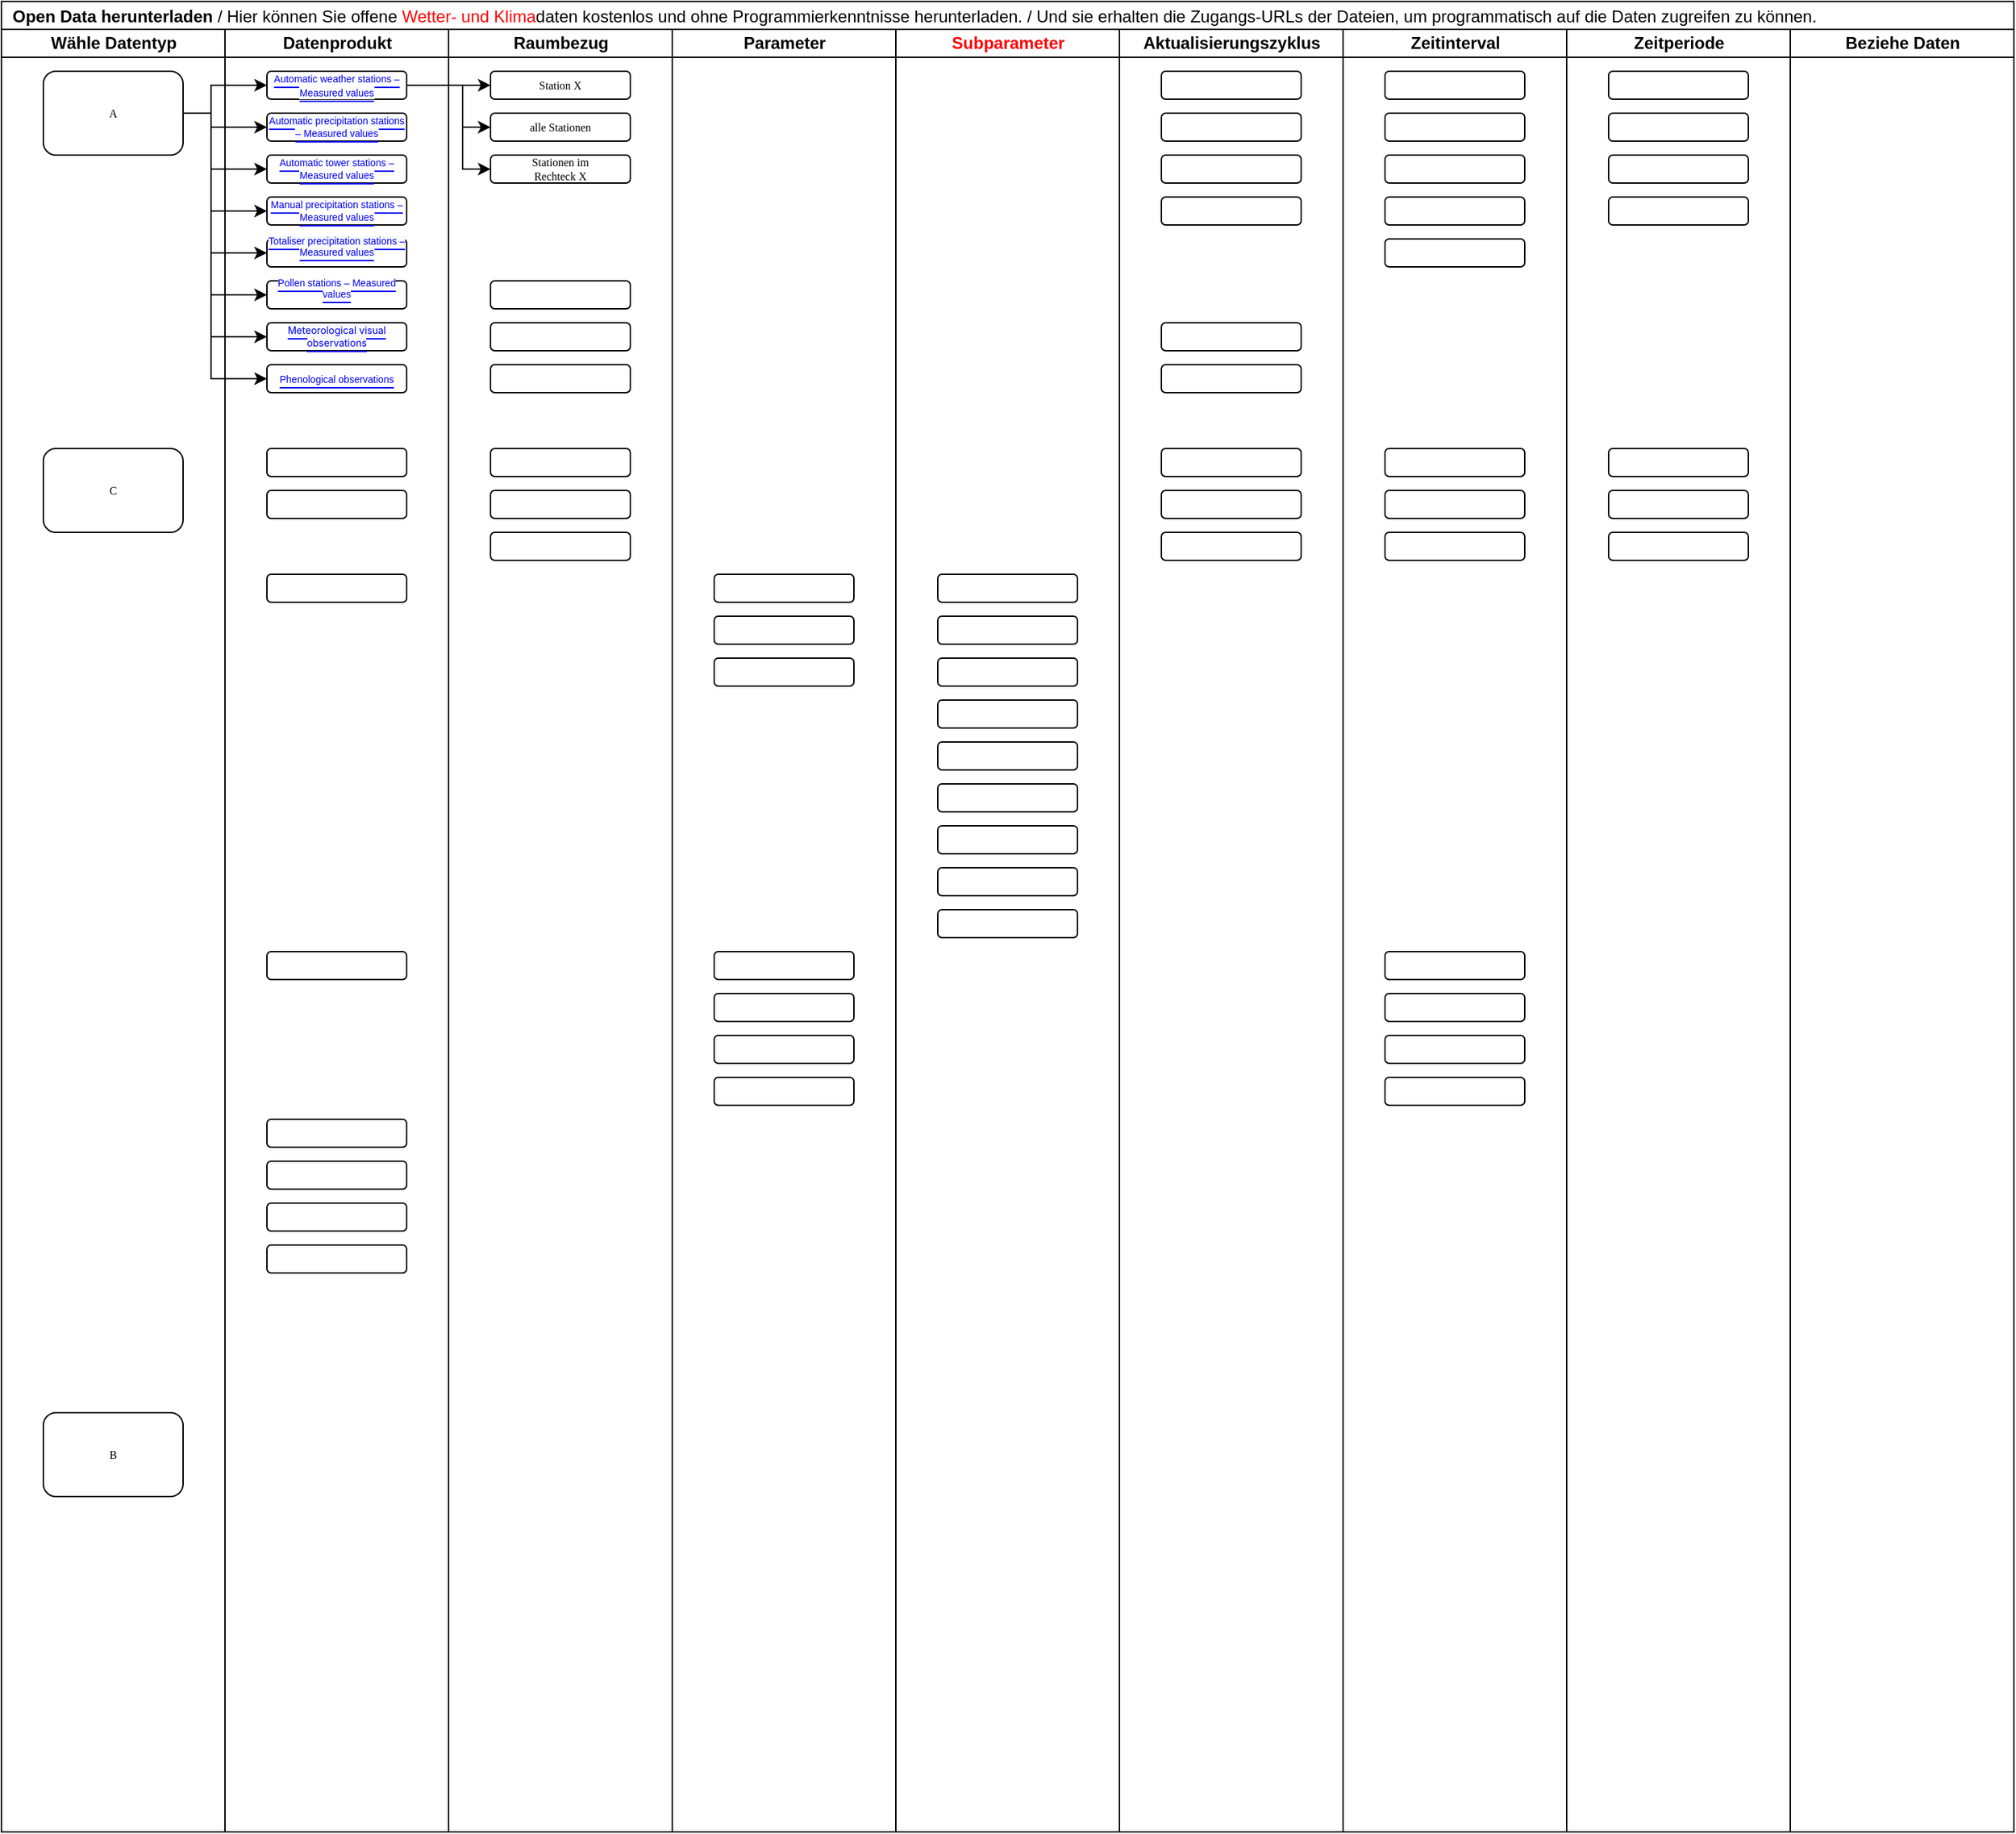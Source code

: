 <mxfile version="24.8.6">
  <diagram name="Page-1" id="74e2e168-ea6b-b213-b513-2b3c1d86103e">
    <mxGraphModel dx="998" dy="511" grid="1" gridSize="10" guides="1" tooltips="1" connect="1" arrows="1" fold="1" page="1" pageScale="1" pageWidth="1100" pageHeight="850" background="none" math="0" shadow="0">
      <root>
        <mxCell id="0" />
        <mxCell id="1" parent="0" />
        <mxCell id="77e6c97f196da883-1" value="&lt;font face=&quot;Helvetica&quot; style=&quot;font-size: 12px;&quot;&gt;Open Data herunterladen&lt;span style=&quot;font-weight: normal;&quot;&gt;&amp;nbsp;/&amp;nbsp;&lt;/span&gt;&lt;/font&gt;&lt;font face=&quot;Helvetica&quot;&gt;&lt;span style=&quot;font-size: 12px; font-weight: 400;&quot;&gt;Hier können Sie offene &lt;font color=&quot;#ff0000&quot;&gt;Wetter- und Klima&lt;/font&gt;daten kostenlos und ohne Programmierkenntnisse herunterladen. / Und sie erhalten die Zugangs-URLs der Dateien, um programmatisch auf die Daten zugreifen zu können.&lt;/span&gt;&lt;/font&gt;" style="swimlane;html=1;childLayout=stackLayout;startSize=20;rounded=0;shadow=0;labelBackgroundColor=none;strokeWidth=1;fontFamily=Verdana;fontSize=8;align=left;labelPosition=center;verticalLabelPosition=middle;verticalAlign=bottom;spacingTop=6;spacingLeft=6;whiteSpace=wrap;" parent="1" vertex="1">
          <mxGeometry x="80" y="40" width="1440" height="1310" as="geometry" />
        </mxCell>
        <mxCell id="77e6c97f196da883-2" value="Wähle Datentyp" style="swimlane;html=1;startSize=20;" parent="77e6c97f196da883-1" vertex="1">
          <mxGeometry y="20" width="160" height="1290" as="geometry" />
        </mxCell>
        <mxCell id="77e6c97f196da883-8" value="A" style="rounded=1;whiteSpace=wrap;html=1;shadow=0;labelBackgroundColor=none;strokeWidth=1;fontFamily=Verdana;fontSize=8;align=center;" parent="77e6c97f196da883-2" vertex="1">
          <mxGeometry x="30" y="30" width="100" height="60" as="geometry" />
        </mxCell>
        <mxCell id="77e6c97f196da883-9" value="C" style="rounded=1;whiteSpace=wrap;html=1;shadow=0;labelBackgroundColor=none;strokeWidth=1;fontFamily=Verdana;fontSize=8;align=center;" parent="77e6c97f196da883-2" vertex="1">
          <mxGeometry x="30" y="300" width="100" height="60" as="geometry" />
        </mxCell>
        <mxCell id="77e6c97f196da883-3" value="Datenprodukt" style="swimlane;html=1;startSize=20;" parent="77e6c97f196da883-1" vertex="1">
          <mxGeometry x="160" y="20" width="160" height="1290" as="geometry" />
        </mxCell>
        <mxCell id="77e6c97f196da883-11" value="&lt;a href=&quot;https://github.com/MeteoSwiss/opendata-ground-based-measurements/blob/main/README.md#a1---automatic-weather-stations---measured-values&quot; style=&quot;box-sizing: border-box; background-color: rgb(255, 255, 255); text-underline-offset: 0.2rem; margin-bottom: 0px; text-align: -webkit-left;&quot;&gt;&lt;font face=&quot;Helvetica&quot; style=&quot;font-size: 7px;&quot;&gt;Automatic weather stations – Measured values&lt;/font&gt;&lt;/a&gt;" style="rounded=1;whiteSpace=wrap;html=1;shadow=0;labelBackgroundColor=none;strokeWidth=1;fontFamily=Verdana;fontSize=8;align=center;fontColor=#6600CC;" parent="77e6c97f196da883-3" vertex="1">
          <mxGeometry x="30" y="30" width="100" height="20" as="geometry" />
        </mxCell>
        <mxCell id="eP5LJyJmx2GyEUPEJtx5-65" value="&lt;a href=&quot;https://github.com/MeteoSwiss/opendata-ground-based-measurements/blob/main/README.md#a2---automatic-precipitation-stations---measured-values&quot; style=&quot;box-sizing: border-box; background-color: rgb(246, 248, 250); outline: none; outline-offset: 0px; box-shadow: none; text-underline-offset: 0.2rem; margin-bottom: 0px; font-size: 7px; text-align: -webkit-left;&quot;&gt;Automatic precipitation stations – Measured values&lt;/a&gt;" style="rounded=1;whiteSpace=wrap;html=1;shadow=0;labelBackgroundColor=none;strokeWidth=1;fontFamily=Helvetica;fontSize=7;align=center;fontColor=#6600CC;" parent="77e6c97f196da883-3" vertex="1">
          <mxGeometry x="30" y="60" width="100" height="20" as="geometry" />
        </mxCell>
        <mxCell id="eP5LJyJmx2GyEUPEJtx5-66" value="&lt;a href=&quot;https://github.com/MeteoSwiss/opendata-ground-based-measurements/tree/main?tab=readme-ov-file#a3---automatic-tower-stations---measured-values&quot; style=&quot;box-sizing: border-box; background-color: rgb(255, 255, 255); text-underline-offset: 0.2rem; margin-bottom: 0px; font-size: 7px; text-align: -webkit-left;&quot;&gt;Automatic tower stations – Measured values&lt;/a&gt;" style="rounded=1;whiteSpace=wrap;html=1;shadow=0;labelBackgroundColor=none;strokeWidth=1;fontFamily=Helvetica;fontSize=7;align=center;fontColor=#6600CC;" parent="77e6c97f196da883-3" vertex="1">
          <mxGeometry x="30" y="90" width="100" height="20" as="geometry" />
        </mxCell>
        <mxCell id="eP5LJyJmx2GyEUPEJtx5-67" value="&lt;a href=&quot;https://github.com/MeteoSwiss/opendata-ground-based-measurements/blob/main/README.md#a5---manual-precipitation-stations---measured-values&quot; style=&quot;box-sizing: border-box; background-color: rgb(255, 255, 255); text-underline-offset: 0.2rem; margin-bottom: 0px; font-size: 7px; text-align: -webkit-left;&quot;&gt;Manual precipitation stations – Measured values&lt;/a&gt;" style="rounded=1;whiteSpace=wrap;html=1;shadow=0;labelBackgroundColor=none;strokeWidth=1;fontFamily=Helvetica;fontSize=7;align=center;fontColor=#6600CC;" parent="77e6c97f196da883-3" vertex="1">
          <mxGeometry x="30" y="120" width="100" height="20" as="geometry" />
        </mxCell>
        <UserObject label="&#xa;&lt;a href=&quot;https://github.com/MeteoSwiss/opendata-ground-based-measurements/blob/main/README.md#a6---totaliser-precipitation-stations---measured-values&quot; style=&quot;box-sizing: border-box; background-color: rgb(246, 248, 250); text-decoration: underline; text-underline-offset: 0.2rem; margin-bottom: 0px; font-size: 7px; font-style: normal; font-variant-ligatures: normal; font-variant-caps: normal; font-weight: 400; letter-spacing: normal; orphans: 2; text-align: -webkit-left; text-indent: 0px; text-transform: none; widows: 2; word-spacing: 0px; -webkit-text-stroke-width: 0px; white-space: normal;&quot;&gt;Totaliser precipitation stations – Measured values&lt;/a&gt;&#xa;&#xa;" link="&#xa;&lt;a style=&quot;box-sizing: border-box; background-color: rgb(246, 248, 250); color: var(--fgColor-accent, var(--color-accent-fg)); text-decoration: underline; text-underline-offset: 0.2rem; margin-bottom: 0px; font-family: -apple-system, BlinkMacSystemFont, &amp;quot;Segoe UI&amp;quot;, &amp;quot;Noto Sans&amp;quot;, Helvetica, Arial, sans-serif, &amp;quot;Apple Color Emoji&amp;quot;, &amp;quot;Segoe UI Emoji&amp;quot;; font-size: 16px; font-style: normal; font-variant-ligatures: normal; font-variant-caps: normal; font-weight: 400; letter-spacing: normal; orphans: 2; text-align: -webkit-left; text-indent: 0px; text-transform: none; widows: 2; word-spacing: 0px; -webkit-text-stroke-width: 0px; white-space: normal;&quot; href=&quot;https://github.com/MeteoSwiss/opendata-ground-based-measurements/blob/main/README.md#a6---totaliser-precipitation-stations---measured-values&quot;&gt;Totaliser precipitation stations – Measured values&lt;/a&gt;&#xa;&#xa;" id="eP5LJyJmx2GyEUPEJtx5-68">
          <mxCell style="rounded=1;whiteSpace=wrap;html=1;shadow=0;labelBackgroundColor=none;strokeWidth=1;fontFamily=Helvetica;fontSize=7;align=center;fontColor=#6600CC;" parent="77e6c97f196da883-3" vertex="1">
            <mxGeometry x="30" y="150" width="100" height="20" as="geometry" />
          </mxCell>
        </UserObject>
        <UserObject label="&#xa;&lt;a href=&quot;https://github.com/MeteoSwiss/opendata-ground-based-measurements/blob/main/README.md#a7---pollen-stations---measured-values&quot; style=&quot;box-sizing: border-box; background-color: rgb(255, 255, 255); text-decoration: underline; text-underline-offset: 0.2rem; margin-bottom: 0px; font-size: 7px; font-style: normal; font-variant-ligatures: normal; font-variant-caps: normal; font-weight: 400; letter-spacing: normal; orphans: 2; text-align: -webkit-left; text-indent: 0px; text-transform: none; widows: 2; word-spacing: 0px; -webkit-text-stroke-width: 0px; white-space: normal;&quot;&gt;Pollen stations – Measured values&lt;/a&gt;&#xa;&#xa;" link="&#xa;&lt;a style=&quot;box-sizing: border-box; background-color: rgb(255, 255, 255); color: var(--fgColor-accent, var(--color-accent-fg)); text-decoration: underline; text-underline-offset: 0.2rem; margin-bottom: 0px; font-family: -apple-system, BlinkMacSystemFont, &amp;quot;Segoe UI&amp;quot;, &amp;quot;Noto Sans&amp;quot;, Helvetica, Arial, sans-serif, &amp;quot;Apple Color Emoji&amp;quot;, &amp;quot;Segoe UI Emoji&amp;quot;; font-size: 16px; font-style: normal; font-variant-ligatures: normal; font-variant-caps: normal; font-weight: 400; letter-spacing: normal; orphans: 2; text-align: -webkit-left; text-indent: 0px; text-transform: none; widows: 2; word-spacing: 0px; -webkit-text-stroke-width: 0px; white-space: normal;&quot; href=&quot;https://github.com/MeteoSwiss/opendata-ground-based-measurements/blob/main/README.md#a7---pollen-stations---measured-values&quot;&gt;Pollen stations – Measured values&lt;/a&gt;&#xa;&#xa;" id="eP5LJyJmx2GyEUPEJtx5-69">
          <mxCell style="rounded=1;whiteSpace=wrap;html=1;shadow=0;labelBackgroundColor=none;strokeWidth=1;fontFamily=Helvetica;fontSize=7;align=center;fontColor=#6600CC;" parent="77e6c97f196da883-3" vertex="1">
            <mxGeometry x="30" y="180" width="100" height="20" as="geometry" />
          </mxCell>
        </UserObject>
        <mxCell id="eP5LJyJmx2GyEUPEJtx5-71" value="&lt;a href=&quot;https://github.com/MeteoSwiss/opendata-ground-based-measurements/blob/main/README.md#a9---phenological-observations&quot; style=&quot;box-sizing: border-box; background-color: rgb(255, 255, 255); text-underline-offset: 0.2rem; margin-bottom: 0px; text-align: -webkit-left;&quot;&gt;&lt;font face=&quot;Helvetica&quot; style=&quot;font-size: 7px;&quot;&gt;Phenological observations&lt;/font&gt;&lt;/a&gt;" style="rounded=1;whiteSpace=wrap;html=1;shadow=0;labelBackgroundColor=none;strokeWidth=1;fontFamily=Verdana;fontSize=8;align=center;fontColor=#6600CC;" parent="77e6c97f196da883-3" vertex="1">
          <mxGeometry x="30" y="240" width="100" height="20" as="geometry" />
        </mxCell>
        <mxCell id="eP5LJyJmx2GyEUPEJtx5-81" value="" style="rounded=1;whiteSpace=wrap;html=1;shadow=0;labelBackgroundColor=none;strokeWidth=1;fontFamily=Verdana;fontSize=8;align=center;" parent="77e6c97f196da883-3" vertex="1">
          <mxGeometry x="30" y="300" width="100" height="20" as="geometry" />
        </mxCell>
        <mxCell id="eP5LJyJmx2GyEUPEJtx5-82" value="" style="rounded=1;whiteSpace=wrap;html=1;shadow=0;labelBackgroundColor=none;strokeWidth=1;fontFamily=Verdana;fontSize=8;align=center;" parent="77e6c97f196da883-3" vertex="1">
          <mxGeometry x="30" y="330" width="100" height="20" as="geometry" />
        </mxCell>
        <mxCell id="eP5LJyJmx2GyEUPEJtx5-83" value="" style="rounded=1;whiteSpace=wrap;html=1;shadow=0;labelBackgroundColor=none;strokeWidth=1;fontFamily=Verdana;fontSize=8;align=center;" parent="77e6c97f196da883-3" vertex="1">
          <mxGeometry x="30" y="660" width="100" height="20" as="geometry" />
        </mxCell>
        <mxCell id="eP5LJyJmx2GyEUPEJtx5-84" value="" style="rounded=1;whiteSpace=wrap;html=1;shadow=0;labelBackgroundColor=none;strokeWidth=1;fontFamily=Verdana;fontSize=8;align=center;" parent="77e6c97f196da883-3" vertex="1">
          <mxGeometry x="30" y="390" width="100" height="20" as="geometry" />
        </mxCell>
        <mxCell id="eP5LJyJmx2GyEUPEJtx5-85" value="" style="rounded=1;whiteSpace=wrap;html=1;shadow=0;labelBackgroundColor=none;strokeWidth=1;fontFamily=Verdana;fontSize=8;align=center;" parent="77e6c97f196da883-3" vertex="1">
          <mxGeometry x="30" y="810" width="100" height="20" as="geometry" />
        </mxCell>
        <mxCell id="eP5LJyJmx2GyEUPEJtx5-86" value="" style="rounded=1;whiteSpace=wrap;html=1;shadow=0;labelBackgroundColor=none;strokeWidth=1;fontFamily=Verdana;fontSize=8;align=center;" parent="77e6c97f196da883-3" vertex="1">
          <mxGeometry x="30" y="840" width="100" height="20" as="geometry" />
        </mxCell>
        <mxCell id="eP5LJyJmx2GyEUPEJtx5-87" value="" style="rounded=1;whiteSpace=wrap;html=1;shadow=0;labelBackgroundColor=none;strokeWidth=1;fontFamily=Verdana;fontSize=8;align=center;" parent="77e6c97f196da883-3" vertex="1">
          <mxGeometry x="30" y="870" width="100" height="20" as="geometry" />
        </mxCell>
        <mxCell id="eP5LJyJmx2GyEUPEJtx5-88" value="" style="rounded=1;whiteSpace=wrap;html=1;shadow=0;labelBackgroundColor=none;strokeWidth=1;fontFamily=Verdana;fontSize=8;align=center;" parent="77e6c97f196da883-3" vertex="1">
          <mxGeometry x="30" y="780" width="100" height="20" as="geometry" />
        </mxCell>
        <mxCell id="eP5LJyJmx2GyEUPEJtx5-147" style="edgeStyle=orthogonalEdgeStyle;rounded=0;orthogonalLoop=1;jettySize=auto;html=1;exitX=0.5;exitY=1;exitDx=0;exitDy=0;" parent="77e6c97f196da883-3" source="eP5LJyJmx2GyEUPEJtx5-85" target="eP5LJyJmx2GyEUPEJtx5-85" edge="1">
          <mxGeometry relative="1" as="geometry" />
        </mxCell>
        <UserObject label="&lt;font style=&quot;font-size: 7px;&quot;&gt;&lt;a href=&quot;https://github.com/MeteoSwiss/opendata-ground-based-measurements/blob/main/README.md#a8---meteorological-visual-observations&quot; style=&quot;box-sizing: border-box; background-color: rgb(246, 248, 250); text-underline-offset: 0.2rem; margin-bottom: 0px; font-family: -apple-system, BlinkMacSystemFont, &amp;quot;Segoe UI&amp;quot;, &amp;quot;Noto Sans&amp;quot;, Helvetica, Arial, sans-serif, &amp;quot;Apple Color Emoji&amp;quot;, &amp;quot;Segoe UI Emoji&amp;quot;; text-align: -webkit-left;&quot;&gt;Meteorological visual observations&lt;/a&gt;&lt;/font&gt;" link="&#xa;&lt;a style=&quot;box-sizing: border-box; background-color: rgb(255, 255, 255); color: var(--fgColor-accent, var(--color-accent-fg)); text-decoration: underline; text-underline-offset: 0.2rem; margin-bottom: 0px; font-family: -apple-system, BlinkMacSystemFont, &amp;quot;Segoe UI&amp;quot;, &amp;quot;Noto Sans&amp;quot;, Helvetica, Arial, sans-serif, &amp;quot;Apple Color Emoji&amp;quot;, &amp;quot;Segoe UI Emoji&amp;quot;; font-size: 16px; font-style: normal; font-variant-ligatures: normal; font-variant-caps: normal; font-weight: 400; letter-spacing: normal; orphans: 2; text-align: -webkit-left; text-indent: 0px; text-transform: none; widows: 2; word-spacing: 0px; -webkit-text-stroke-width: 0px; white-space: normal;&quot; href=&quot;https://github.com/MeteoSwiss/opendata-ground-based-measurements/blob/main/README.md#a7---pollen-stations---measured-values&quot;&gt;Pollen stations – Measured values&lt;/a&gt;&#xa;&#xa;" id="ueO3nH0in7dyhTSUGhdQ-1">
          <mxCell style="rounded=1;whiteSpace=wrap;html=1;shadow=0;labelBackgroundColor=none;strokeWidth=1;fontFamily=Helvetica;fontSize=7;align=center;fontColor=#6600CC;" vertex="1" parent="77e6c97f196da883-3">
            <mxGeometry x="30" y="210" width="100" height="20" as="geometry" />
          </mxCell>
        </UserObject>
        <mxCell id="77e6c97f196da883-4" value="Raumbezug" style="swimlane;html=1;startSize=20;" parent="77e6c97f196da883-1" vertex="1">
          <mxGeometry x="320" y="20" width="160" height="1290" as="geometry" />
        </mxCell>
        <mxCell id="eP5LJyJmx2GyEUPEJtx5-101" value="Station X" style="rounded=1;whiteSpace=wrap;html=1;shadow=0;labelBackgroundColor=none;strokeWidth=1;fontFamily=Verdana;fontSize=8;align=center;" parent="77e6c97f196da883-4" vertex="1">
          <mxGeometry x="30" y="30" width="100" height="20" as="geometry" />
        </mxCell>
        <mxCell id="eP5LJyJmx2GyEUPEJtx5-102" value="alle Stationen" style="rounded=1;whiteSpace=wrap;html=1;shadow=0;labelBackgroundColor=none;strokeWidth=1;fontFamily=Verdana;fontSize=8;align=center;" parent="77e6c97f196da883-4" vertex="1">
          <mxGeometry x="30" y="60" width="100" height="20" as="geometry" />
        </mxCell>
        <mxCell id="eP5LJyJmx2GyEUPEJtx5-103" value="Stationen im &lt;br&gt;Rechteck X" style="rounded=1;whiteSpace=wrap;html=1;shadow=0;labelBackgroundColor=none;strokeWidth=1;fontFamily=Verdana;fontSize=8;align=center;" parent="77e6c97f196da883-4" vertex="1">
          <mxGeometry x="30" y="90" width="100" height="20" as="geometry" />
        </mxCell>
        <mxCell id="eP5LJyJmx2GyEUPEJtx5-108" value="" style="rounded=1;whiteSpace=wrap;html=1;shadow=0;labelBackgroundColor=none;strokeWidth=1;fontFamily=Verdana;fontSize=8;align=center;" parent="77e6c97f196da883-4" vertex="1">
          <mxGeometry x="30" y="180" width="100" height="20" as="geometry" />
        </mxCell>
        <mxCell id="eP5LJyJmx2GyEUPEJtx5-109" value="" style="rounded=1;whiteSpace=wrap;html=1;shadow=0;labelBackgroundColor=none;strokeWidth=1;fontFamily=Verdana;fontSize=8;align=center;" parent="77e6c97f196da883-4" vertex="1">
          <mxGeometry x="30" y="210" width="100" height="20" as="geometry" />
        </mxCell>
        <mxCell id="eP5LJyJmx2GyEUPEJtx5-110" value="" style="rounded=1;whiteSpace=wrap;html=1;shadow=0;labelBackgroundColor=none;strokeWidth=1;fontFamily=Verdana;fontSize=8;align=center;" parent="77e6c97f196da883-4" vertex="1">
          <mxGeometry x="30" y="240" width="100" height="20" as="geometry" />
        </mxCell>
        <mxCell id="eP5LJyJmx2GyEUPEJtx5-112" value="" style="rounded=1;whiteSpace=wrap;html=1;shadow=0;labelBackgroundColor=none;strokeWidth=1;fontFamily=Verdana;fontSize=8;align=center;" parent="77e6c97f196da883-4" vertex="1">
          <mxGeometry x="30" y="300" width="100" height="20" as="geometry" />
        </mxCell>
        <mxCell id="eP5LJyJmx2GyEUPEJtx5-113" value="" style="rounded=1;whiteSpace=wrap;html=1;shadow=0;labelBackgroundColor=none;strokeWidth=1;fontFamily=Verdana;fontSize=8;align=center;" parent="77e6c97f196da883-4" vertex="1">
          <mxGeometry x="30" y="330" width="100" height="20" as="geometry" />
        </mxCell>
        <mxCell id="eP5LJyJmx2GyEUPEJtx5-114" value="" style="rounded=1;whiteSpace=wrap;html=1;shadow=0;labelBackgroundColor=none;strokeWidth=1;fontFamily=Verdana;fontSize=8;align=center;" parent="77e6c97f196da883-4" vertex="1">
          <mxGeometry x="30" y="360" width="100" height="20" as="geometry" />
        </mxCell>
        <mxCell id="77e6c97f196da883-5" value="Parameter" style="swimlane;html=1;startSize=20;" parent="77e6c97f196da883-1" vertex="1">
          <mxGeometry x="480" y="20" width="160" height="1290" as="geometry" />
        </mxCell>
        <mxCell id="eP5LJyJmx2GyEUPEJtx5-89" value="" style="rounded=1;whiteSpace=wrap;html=1;shadow=0;labelBackgroundColor=none;strokeWidth=1;fontFamily=Verdana;fontSize=8;align=center;" parent="77e6c97f196da883-5" vertex="1">
          <mxGeometry x="30" y="450" width="100" height="20" as="geometry" />
        </mxCell>
        <mxCell id="eP5LJyJmx2GyEUPEJtx5-90" value="" style="rounded=1;whiteSpace=wrap;html=1;shadow=0;labelBackgroundColor=none;strokeWidth=1;fontFamily=Verdana;fontSize=8;align=center;" parent="77e6c97f196da883-5" vertex="1">
          <mxGeometry x="30" y="390" width="100" height="20" as="geometry" />
        </mxCell>
        <mxCell id="eP5LJyJmx2GyEUPEJtx5-91" value="" style="rounded=1;whiteSpace=wrap;html=1;shadow=0;labelBackgroundColor=none;strokeWidth=1;fontFamily=Verdana;fontSize=8;align=center;" parent="77e6c97f196da883-5" vertex="1">
          <mxGeometry x="30" y="420" width="100" height="20" as="geometry" />
        </mxCell>
        <mxCell id="eP5LJyJmx2GyEUPEJtx5-139" value="" style="rounded=1;whiteSpace=wrap;html=1;shadow=0;labelBackgroundColor=none;strokeWidth=1;fontFamily=Verdana;fontSize=8;align=center;" parent="77e6c97f196da883-5" vertex="1">
          <mxGeometry x="30" y="720" width="100" height="20" as="geometry" />
        </mxCell>
        <mxCell id="eP5LJyJmx2GyEUPEJtx5-140" value="" style="rounded=1;whiteSpace=wrap;html=1;shadow=0;labelBackgroundColor=none;strokeWidth=1;fontFamily=Verdana;fontSize=8;align=center;" parent="77e6c97f196da883-5" vertex="1">
          <mxGeometry x="30" y="750" width="100" height="20" as="geometry" />
        </mxCell>
        <mxCell id="eP5LJyJmx2GyEUPEJtx5-141" value="" style="rounded=1;whiteSpace=wrap;html=1;shadow=0;labelBackgroundColor=none;strokeWidth=1;fontFamily=Verdana;fontSize=8;align=center;" parent="77e6c97f196da883-5" vertex="1">
          <mxGeometry x="30" y="660" width="100" height="20" as="geometry" />
        </mxCell>
        <mxCell id="eP5LJyJmx2GyEUPEJtx5-142" value="" style="rounded=1;whiteSpace=wrap;html=1;shadow=0;labelBackgroundColor=none;strokeWidth=1;fontFamily=Verdana;fontSize=8;align=center;" parent="77e6c97f196da883-5" vertex="1">
          <mxGeometry x="30" y="690" width="100" height="20" as="geometry" />
        </mxCell>
        <mxCell id="77e6c97f196da883-6" value="&lt;font color=&quot;#ff0000&quot;&gt;Subparameter&lt;/font&gt;" style="swimlane;html=1;startSize=20;" parent="77e6c97f196da883-1" vertex="1">
          <mxGeometry x="640" y="20" width="160" height="1290" as="geometry" />
        </mxCell>
        <mxCell id="eP5LJyJmx2GyEUPEJtx5-92" value="" style="rounded=1;whiteSpace=wrap;html=1;shadow=0;labelBackgroundColor=none;strokeWidth=1;fontFamily=Verdana;fontSize=8;align=center;" parent="77e6c97f196da883-6" vertex="1">
          <mxGeometry x="30" y="630" width="100" height="20" as="geometry" />
        </mxCell>
        <mxCell id="eP5LJyJmx2GyEUPEJtx5-93" value="" style="rounded=1;whiteSpace=wrap;html=1;shadow=0;labelBackgroundColor=none;strokeWidth=1;fontFamily=Verdana;fontSize=8;align=center;" parent="77e6c97f196da883-6" vertex="1">
          <mxGeometry x="30" y="390" width="100" height="20" as="geometry" />
        </mxCell>
        <mxCell id="eP5LJyJmx2GyEUPEJtx5-94" value="" style="rounded=1;whiteSpace=wrap;html=1;shadow=0;labelBackgroundColor=none;strokeWidth=1;fontFamily=Verdana;fontSize=8;align=center;" parent="77e6c97f196da883-6" vertex="1">
          <mxGeometry x="30" y="420" width="100" height="20" as="geometry" />
        </mxCell>
        <mxCell id="eP5LJyJmx2GyEUPEJtx5-95" value="" style="rounded=1;whiteSpace=wrap;html=1;shadow=0;labelBackgroundColor=none;strokeWidth=1;fontFamily=Verdana;fontSize=8;align=center;" parent="77e6c97f196da883-6" vertex="1">
          <mxGeometry x="30" y="450" width="100" height="20" as="geometry" />
        </mxCell>
        <mxCell id="eP5LJyJmx2GyEUPEJtx5-96" value="" style="rounded=1;whiteSpace=wrap;html=1;shadow=0;labelBackgroundColor=none;strokeWidth=1;fontFamily=Verdana;fontSize=8;align=center;" parent="77e6c97f196da883-6" vertex="1">
          <mxGeometry x="30" y="480" width="100" height="20" as="geometry" />
        </mxCell>
        <mxCell id="eP5LJyJmx2GyEUPEJtx5-97" value="" style="rounded=1;whiteSpace=wrap;html=1;shadow=0;labelBackgroundColor=none;strokeWidth=1;fontFamily=Verdana;fontSize=8;align=center;" parent="77e6c97f196da883-6" vertex="1">
          <mxGeometry x="30" y="510" width="100" height="20" as="geometry" />
        </mxCell>
        <mxCell id="eP5LJyJmx2GyEUPEJtx5-98" value="" style="rounded=1;whiteSpace=wrap;html=1;shadow=0;labelBackgroundColor=none;strokeWidth=1;fontFamily=Verdana;fontSize=8;align=center;" parent="77e6c97f196da883-6" vertex="1">
          <mxGeometry x="30" y="540" width="100" height="20" as="geometry" />
        </mxCell>
        <mxCell id="eP5LJyJmx2GyEUPEJtx5-99" value="" style="rounded=1;whiteSpace=wrap;html=1;shadow=0;labelBackgroundColor=none;strokeWidth=1;fontFamily=Verdana;fontSize=8;align=center;" parent="77e6c97f196da883-6" vertex="1">
          <mxGeometry x="30" y="570" width="100" height="20" as="geometry" />
        </mxCell>
        <mxCell id="eP5LJyJmx2GyEUPEJtx5-100" value="" style="rounded=1;whiteSpace=wrap;html=1;shadow=0;labelBackgroundColor=none;strokeWidth=1;fontFamily=Verdana;fontSize=8;align=center;" parent="77e6c97f196da883-6" vertex="1">
          <mxGeometry x="30" y="600" width="100" height="20" as="geometry" />
        </mxCell>
        <mxCell id="77e6c97f196da883-7" value="Aktualisierungszyklus" style="swimlane;html=1;startSize=20;" parent="77e6c97f196da883-1" vertex="1">
          <mxGeometry x="800" y="20" width="160" height="1290" as="geometry" />
        </mxCell>
        <mxCell id="eP5LJyJmx2GyEUPEJtx5-115" value="" style="rounded=1;whiteSpace=wrap;html=1;shadow=0;labelBackgroundColor=none;strokeWidth=1;fontFamily=Verdana;fontSize=8;align=center;" parent="77e6c97f196da883-7" vertex="1">
          <mxGeometry x="30" y="30" width="100" height="20" as="geometry" />
        </mxCell>
        <mxCell id="eP5LJyJmx2GyEUPEJtx5-116" value="" style="rounded=1;whiteSpace=wrap;html=1;shadow=0;labelBackgroundColor=none;strokeWidth=1;fontFamily=Verdana;fontSize=8;align=center;" parent="77e6c97f196da883-7" vertex="1">
          <mxGeometry x="30" y="60" width="100" height="20" as="geometry" />
        </mxCell>
        <mxCell id="eP5LJyJmx2GyEUPEJtx5-117" value="" style="rounded=1;whiteSpace=wrap;html=1;shadow=0;labelBackgroundColor=none;strokeWidth=1;fontFamily=Verdana;fontSize=8;align=center;" parent="77e6c97f196da883-7" vertex="1">
          <mxGeometry x="30" y="90" width="100" height="20" as="geometry" />
        </mxCell>
        <mxCell id="eP5LJyJmx2GyEUPEJtx5-118" value="" style="rounded=1;whiteSpace=wrap;html=1;shadow=0;labelBackgroundColor=none;strokeWidth=1;fontFamily=Verdana;fontSize=8;align=center;" parent="77e6c97f196da883-7" vertex="1">
          <mxGeometry x="30" y="120" width="100" height="20" as="geometry" />
        </mxCell>
        <mxCell id="eP5LJyJmx2GyEUPEJtx5-119" value="" style="rounded=1;whiteSpace=wrap;html=1;shadow=0;labelBackgroundColor=none;strokeWidth=1;fontFamily=Verdana;fontSize=8;align=center;" parent="77e6c97f196da883-7" vertex="1">
          <mxGeometry x="30" y="210" width="100" height="20" as="geometry" />
        </mxCell>
        <mxCell id="eP5LJyJmx2GyEUPEJtx5-120" value="" style="rounded=1;whiteSpace=wrap;html=1;shadow=0;labelBackgroundColor=none;strokeWidth=1;fontFamily=Verdana;fontSize=8;align=center;" parent="77e6c97f196da883-7" vertex="1">
          <mxGeometry x="30" y="240" width="100" height="20" as="geometry" />
        </mxCell>
        <mxCell id="eP5LJyJmx2GyEUPEJtx5-121" value="" style="rounded=1;whiteSpace=wrap;html=1;shadow=0;labelBackgroundColor=none;strokeWidth=1;fontFamily=Verdana;fontSize=8;align=center;" parent="77e6c97f196da883-7" vertex="1">
          <mxGeometry x="30" y="300" width="100" height="20" as="geometry" />
        </mxCell>
        <mxCell id="eP5LJyJmx2GyEUPEJtx5-122" value="" style="rounded=1;whiteSpace=wrap;html=1;shadow=0;labelBackgroundColor=none;strokeWidth=1;fontFamily=Verdana;fontSize=8;align=center;" parent="77e6c97f196da883-7" vertex="1">
          <mxGeometry x="30" y="330" width="100" height="20" as="geometry" />
        </mxCell>
        <mxCell id="eP5LJyJmx2GyEUPEJtx5-123" value="" style="rounded=1;whiteSpace=wrap;html=1;shadow=0;labelBackgroundColor=none;strokeWidth=1;fontFamily=Verdana;fontSize=8;align=center;" parent="77e6c97f196da883-7" vertex="1">
          <mxGeometry x="30" y="360" width="100" height="20" as="geometry" />
        </mxCell>
        <mxCell id="eP5LJyJmx2GyEUPEJtx5-73" style="edgeStyle=orthogonalEdgeStyle;rounded=0;orthogonalLoop=1;jettySize=auto;html=1;entryX=0;entryY=0.5;entryDx=0;entryDy=0;" parent="77e6c97f196da883-1" source="77e6c97f196da883-8" target="eP5LJyJmx2GyEUPEJtx5-65" edge="1">
          <mxGeometry relative="1" as="geometry">
            <Array as="points">
              <mxPoint x="150" y="80" />
              <mxPoint x="150" y="90" />
            </Array>
          </mxGeometry>
        </mxCell>
        <mxCell id="eP5LJyJmx2GyEUPEJtx5-74" style="edgeStyle=orthogonalEdgeStyle;rounded=0;orthogonalLoop=1;jettySize=auto;html=1;entryX=0;entryY=0.5;entryDx=0;entryDy=0;" parent="77e6c97f196da883-1" source="77e6c97f196da883-8" target="77e6c97f196da883-11" edge="1">
          <mxGeometry relative="1" as="geometry">
            <Array as="points">
              <mxPoint x="150" y="80" />
              <mxPoint x="150" y="60" />
            </Array>
          </mxGeometry>
        </mxCell>
        <mxCell id="eP5LJyJmx2GyEUPEJtx5-75" style="edgeStyle=orthogonalEdgeStyle;rounded=0;orthogonalLoop=1;jettySize=auto;html=1;entryX=0;entryY=0.5;entryDx=0;entryDy=0;" parent="77e6c97f196da883-1" source="77e6c97f196da883-8" target="eP5LJyJmx2GyEUPEJtx5-66" edge="1">
          <mxGeometry relative="1" as="geometry">
            <Array as="points">
              <mxPoint x="150" y="80" />
              <mxPoint x="150" y="120" />
            </Array>
          </mxGeometry>
        </mxCell>
        <mxCell id="eP5LJyJmx2GyEUPEJtx5-76" style="edgeStyle=orthogonalEdgeStyle;rounded=0;orthogonalLoop=1;jettySize=auto;html=1;entryX=0;entryY=0.5;entryDx=0;entryDy=0;" parent="77e6c97f196da883-1" source="77e6c97f196da883-8" target="eP5LJyJmx2GyEUPEJtx5-67" edge="1">
          <mxGeometry relative="1" as="geometry">
            <Array as="points">
              <mxPoint x="150" y="80" />
              <mxPoint x="150" y="150" />
            </Array>
          </mxGeometry>
        </mxCell>
        <mxCell id="eP5LJyJmx2GyEUPEJtx5-77" style="edgeStyle=orthogonalEdgeStyle;rounded=0;orthogonalLoop=1;jettySize=auto;html=1;entryX=0;entryY=0.5;entryDx=0;entryDy=0;" parent="77e6c97f196da883-1" source="77e6c97f196da883-8" target="eP5LJyJmx2GyEUPEJtx5-68" edge="1">
          <mxGeometry relative="1" as="geometry">
            <Array as="points">
              <mxPoint x="150" y="80" />
              <mxPoint x="150" y="180" />
            </Array>
          </mxGeometry>
        </mxCell>
        <mxCell id="eP5LJyJmx2GyEUPEJtx5-78" style="edgeStyle=orthogonalEdgeStyle;rounded=0;orthogonalLoop=1;jettySize=auto;html=1;entryX=0;entryY=0.5;entryDx=0;entryDy=0;" parent="77e6c97f196da883-1" source="77e6c97f196da883-8" target="eP5LJyJmx2GyEUPEJtx5-69" edge="1">
          <mxGeometry relative="1" as="geometry">
            <Array as="points">
              <mxPoint x="150" y="80" />
              <mxPoint x="150" y="210" />
            </Array>
          </mxGeometry>
        </mxCell>
        <mxCell id="eP5LJyJmx2GyEUPEJtx5-79" style="edgeStyle=orthogonalEdgeStyle;rounded=0;orthogonalLoop=1;jettySize=auto;html=1;entryX=0;entryY=0.5;entryDx=0;entryDy=0;" parent="77e6c97f196da883-1" source="77e6c97f196da883-8" edge="1">
          <mxGeometry relative="1" as="geometry">
            <Array as="points">
              <mxPoint x="150" y="80" />
              <mxPoint x="150" y="240" />
            </Array>
            <mxPoint x="190" y="240" as="targetPoint" />
          </mxGeometry>
        </mxCell>
        <mxCell id="eP5LJyJmx2GyEUPEJtx5-80" style="edgeStyle=orthogonalEdgeStyle;rounded=0;orthogonalLoop=1;jettySize=auto;html=1;entryX=0;entryY=0.5;entryDx=0;entryDy=0;" parent="77e6c97f196da883-1" source="77e6c97f196da883-8" target="eP5LJyJmx2GyEUPEJtx5-71" edge="1">
          <mxGeometry relative="1" as="geometry">
            <Array as="points">
              <mxPoint x="150" y="80" />
              <mxPoint x="150" y="270" />
            </Array>
          </mxGeometry>
        </mxCell>
        <mxCell id="eP5LJyJmx2GyEUPEJtx5-105" style="edgeStyle=orthogonalEdgeStyle;rounded=0;orthogonalLoop=1;jettySize=auto;html=1;entryX=0;entryY=0.5;entryDx=0;entryDy=0;" parent="77e6c97f196da883-1" source="77e6c97f196da883-11" target="eP5LJyJmx2GyEUPEJtx5-101" edge="1">
          <mxGeometry relative="1" as="geometry" />
        </mxCell>
        <mxCell id="eP5LJyJmx2GyEUPEJtx5-106" style="edgeStyle=orthogonalEdgeStyle;rounded=0;orthogonalLoop=1;jettySize=auto;html=1;entryX=0;entryY=0.5;entryDx=0;entryDy=0;" parent="77e6c97f196da883-1" source="77e6c97f196da883-11" target="eP5LJyJmx2GyEUPEJtx5-102" edge="1">
          <mxGeometry relative="1" as="geometry">
            <Array as="points">
              <mxPoint x="330" y="60" />
              <mxPoint x="330" y="90" />
            </Array>
          </mxGeometry>
        </mxCell>
        <mxCell id="eP5LJyJmx2GyEUPEJtx5-107" style="edgeStyle=orthogonalEdgeStyle;rounded=0;orthogonalLoop=1;jettySize=auto;html=1;entryX=0;entryY=0.5;entryDx=0;entryDy=0;" parent="77e6c97f196da883-1" source="77e6c97f196da883-11" target="eP5LJyJmx2GyEUPEJtx5-103" edge="1">
          <mxGeometry relative="1" as="geometry">
            <Array as="points">
              <mxPoint x="330" y="60" />
              <mxPoint x="330" y="120" />
            </Array>
          </mxGeometry>
        </mxCell>
        <mxCell id="eP5LJyJmx2GyEUPEJtx5-1" value="Zeitinterval" style="swimlane;html=1;startSize=20;" parent="77e6c97f196da883-1" vertex="1">
          <mxGeometry x="960" y="20" width="160" height="1290" as="geometry" />
        </mxCell>
        <mxCell id="eP5LJyJmx2GyEUPEJtx5-124" value="" style="rounded=1;whiteSpace=wrap;html=1;shadow=0;labelBackgroundColor=none;strokeWidth=1;fontFamily=Verdana;fontSize=8;align=center;" parent="eP5LJyJmx2GyEUPEJtx5-1" vertex="1">
          <mxGeometry x="30" y="30" width="100" height="20" as="geometry" />
        </mxCell>
        <mxCell id="eP5LJyJmx2GyEUPEJtx5-125" value="" style="rounded=1;whiteSpace=wrap;html=1;shadow=0;labelBackgroundColor=none;strokeWidth=1;fontFamily=Verdana;fontSize=8;align=center;" parent="eP5LJyJmx2GyEUPEJtx5-1" vertex="1">
          <mxGeometry x="30" y="60" width="100" height="20" as="geometry" />
        </mxCell>
        <mxCell id="eP5LJyJmx2GyEUPEJtx5-126" value="" style="rounded=1;whiteSpace=wrap;html=1;shadow=0;labelBackgroundColor=none;strokeWidth=1;fontFamily=Verdana;fontSize=8;align=center;" parent="eP5LJyJmx2GyEUPEJtx5-1" vertex="1">
          <mxGeometry x="30" y="90" width="100" height="20" as="geometry" />
        </mxCell>
        <mxCell id="eP5LJyJmx2GyEUPEJtx5-127" value="" style="rounded=1;whiteSpace=wrap;html=1;shadow=0;labelBackgroundColor=none;strokeWidth=1;fontFamily=Verdana;fontSize=8;align=center;" parent="eP5LJyJmx2GyEUPEJtx5-1" vertex="1">
          <mxGeometry x="30" y="120" width="100" height="20" as="geometry" />
        </mxCell>
        <mxCell id="eP5LJyJmx2GyEUPEJtx5-128" value="" style="rounded=1;whiteSpace=wrap;html=1;shadow=0;labelBackgroundColor=none;strokeWidth=1;fontFamily=Verdana;fontSize=8;align=center;" parent="eP5LJyJmx2GyEUPEJtx5-1" vertex="1">
          <mxGeometry x="30" y="150" width="100" height="20" as="geometry" />
        </mxCell>
        <mxCell id="eP5LJyJmx2GyEUPEJtx5-133" value="" style="rounded=1;whiteSpace=wrap;html=1;shadow=0;labelBackgroundColor=none;strokeWidth=1;fontFamily=Verdana;fontSize=8;align=center;" parent="eP5LJyJmx2GyEUPEJtx5-1" vertex="1">
          <mxGeometry x="30" y="300" width="100" height="20" as="geometry" />
        </mxCell>
        <mxCell id="eP5LJyJmx2GyEUPEJtx5-134" value="" style="rounded=1;whiteSpace=wrap;html=1;shadow=0;labelBackgroundColor=none;strokeWidth=1;fontFamily=Verdana;fontSize=8;align=center;" parent="eP5LJyJmx2GyEUPEJtx5-1" vertex="1">
          <mxGeometry x="30" y="330" width="100" height="20" as="geometry" />
        </mxCell>
        <mxCell id="eP5LJyJmx2GyEUPEJtx5-135" value="" style="rounded=1;whiteSpace=wrap;html=1;shadow=0;labelBackgroundColor=none;strokeWidth=1;fontFamily=Verdana;fontSize=8;align=center;" parent="eP5LJyJmx2GyEUPEJtx5-1" vertex="1">
          <mxGeometry x="30" y="360" width="100" height="20" as="geometry" />
        </mxCell>
        <mxCell id="eP5LJyJmx2GyEUPEJtx5-143" value="" style="rounded=1;whiteSpace=wrap;html=1;shadow=0;labelBackgroundColor=none;strokeWidth=1;fontFamily=Verdana;fontSize=8;align=center;" parent="eP5LJyJmx2GyEUPEJtx5-1" vertex="1">
          <mxGeometry x="30" y="720" width="100" height="20" as="geometry" />
        </mxCell>
        <mxCell id="eP5LJyJmx2GyEUPEJtx5-144" value="" style="rounded=1;whiteSpace=wrap;html=1;shadow=0;labelBackgroundColor=none;strokeWidth=1;fontFamily=Verdana;fontSize=8;align=center;" parent="eP5LJyJmx2GyEUPEJtx5-1" vertex="1">
          <mxGeometry x="30" y="750" width="100" height="20" as="geometry" />
        </mxCell>
        <mxCell id="eP5LJyJmx2GyEUPEJtx5-145" value="" style="rounded=1;whiteSpace=wrap;html=1;shadow=0;labelBackgroundColor=none;strokeWidth=1;fontFamily=Verdana;fontSize=8;align=center;" parent="eP5LJyJmx2GyEUPEJtx5-1" vertex="1">
          <mxGeometry x="30" y="660" width="100" height="20" as="geometry" />
        </mxCell>
        <mxCell id="eP5LJyJmx2GyEUPEJtx5-146" value="" style="rounded=1;whiteSpace=wrap;html=1;shadow=0;labelBackgroundColor=none;strokeWidth=1;fontFamily=Verdana;fontSize=8;align=center;" parent="eP5LJyJmx2GyEUPEJtx5-1" vertex="1">
          <mxGeometry x="30" y="690" width="100" height="20" as="geometry" />
        </mxCell>
        <mxCell id="eP5LJyJmx2GyEUPEJtx5-3" value="Zeitperiode" style="swimlane;html=1;startSize=20;" parent="77e6c97f196da883-1" vertex="1">
          <mxGeometry x="1120" y="20" width="160" height="1290" as="geometry" />
        </mxCell>
        <mxCell id="eP5LJyJmx2GyEUPEJtx5-129" value="" style="rounded=1;whiteSpace=wrap;html=1;shadow=0;labelBackgroundColor=none;strokeWidth=1;fontFamily=Verdana;fontSize=8;align=center;" parent="eP5LJyJmx2GyEUPEJtx5-3" vertex="1">
          <mxGeometry x="30" y="30" width="100" height="20" as="geometry" />
        </mxCell>
        <mxCell id="eP5LJyJmx2GyEUPEJtx5-130" value="" style="rounded=1;whiteSpace=wrap;html=1;shadow=0;labelBackgroundColor=none;strokeWidth=1;fontFamily=Verdana;fontSize=8;align=center;" parent="eP5LJyJmx2GyEUPEJtx5-3" vertex="1">
          <mxGeometry x="30" y="60" width="100" height="20" as="geometry" />
        </mxCell>
        <mxCell id="eP5LJyJmx2GyEUPEJtx5-131" value="" style="rounded=1;whiteSpace=wrap;html=1;shadow=0;labelBackgroundColor=none;strokeWidth=1;fontFamily=Verdana;fontSize=8;align=center;" parent="eP5LJyJmx2GyEUPEJtx5-3" vertex="1">
          <mxGeometry x="30" y="90" width="100" height="20" as="geometry" />
        </mxCell>
        <mxCell id="eP5LJyJmx2GyEUPEJtx5-132" value="" style="rounded=1;whiteSpace=wrap;html=1;shadow=0;labelBackgroundColor=none;strokeWidth=1;fontFamily=Verdana;fontSize=8;align=center;" parent="eP5LJyJmx2GyEUPEJtx5-3" vertex="1">
          <mxGeometry x="30" y="120" width="100" height="20" as="geometry" />
        </mxCell>
        <mxCell id="eP5LJyJmx2GyEUPEJtx5-136" value="" style="rounded=1;whiteSpace=wrap;html=1;shadow=0;labelBackgroundColor=none;strokeWidth=1;fontFamily=Verdana;fontSize=8;align=center;" parent="eP5LJyJmx2GyEUPEJtx5-3" vertex="1">
          <mxGeometry x="30" y="300" width="100" height="20" as="geometry" />
        </mxCell>
        <mxCell id="eP5LJyJmx2GyEUPEJtx5-137" value="" style="rounded=1;whiteSpace=wrap;html=1;shadow=0;labelBackgroundColor=none;strokeWidth=1;fontFamily=Verdana;fontSize=8;align=center;" parent="eP5LJyJmx2GyEUPEJtx5-3" vertex="1">
          <mxGeometry x="30" y="330" width="100" height="20" as="geometry" />
        </mxCell>
        <mxCell id="eP5LJyJmx2GyEUPEJtx5-138" value="" style="rounded=1;whiteSpace=wrap;html=1;shadow=0;labelBackgroundColor=none;strokeWidth=1;fontFamily=Verdana;fontSize=8;align=center;" parent="eP5LJyJmx2GyEUPEJtx5-3" vertex="1">
          <mxGeometry x="30" y="360" width="100" height="20" as="geometry" />
        </mxCell>
        <mxCell id="eP5LJyJmx2GyEUPEJtx5-5" value="Beziehe Daten" style="swimlane;html=1;startSize=20;" parent="77e6c97f196da883-1" vertex="1">
          <mxGeometry x="1280" y="20" width="160" height="1290" as="geometry" />
        </mxCell>
        <mxCell id="77e6c97f196da883-10" value="B" style="rounded=1;whiteSpace=wrap;html=1;shadow=0;labelBackgroundColor=none;strokeWidth=1;fontFamily=Verdana;fontSize=8;align=center;" parent="1" vertex="1">
          <mxGeometry x="110" y="1050" width="100" height="60" as="geometry" />
        </mxCell>
      </root>
    </mxGraphModel>
  </diagram>
</mxfile>
